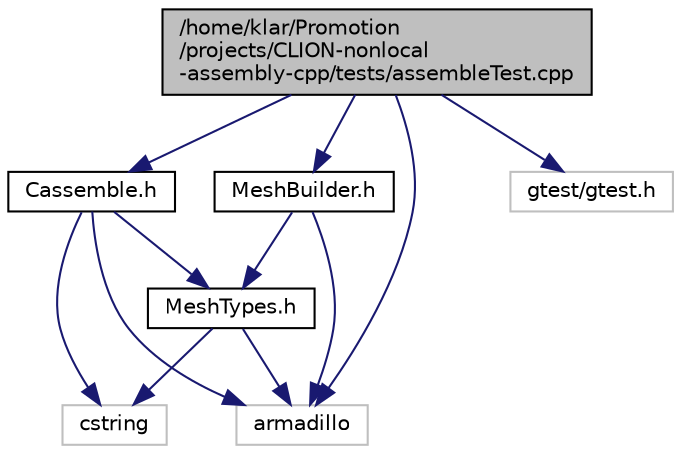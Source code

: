 digraph "/home/klar/Promotion/projects/CLION-nonlocal-assembly-cpp/tests/assembleTest.cpp"
{
  edge [fontname="Helvetica",fontsize="10",labelfontname="Helvetica",labelfontsize="10"];
  node [fontname="Helvetica",fontsize="10",shape=record];
  Node0 [label="/home/klar/Promotion\l/projects/CLION-nonlocal\l-assembly-cpp/tests/assembleTest.cpp",height=0.2,width=0.4,color="black", fillcolor="grey75", style="filled", fontcolor="black"];
  Node0 -> Node1 [color="midnightblue",fontsize="10",style="solid",fontname="Helvetica"];
  Node1 [label="Cassemble.h",height=0.2,width=0.4,color="black", fillcolor="white", style="filled",URL="$_cassemble_8h.html"];
  Node1 -> Node2 [color="midnightblue",fontsize="10",style="solid",fontname="Helvetica"];
  Node2 [label="armadillo",height=0.2,width=0.4,color="grey75", fillcolor="white", style="filled"];
  Node1 -> Node3 [color="midnightblue",fontsize="10",style="solid",fontname="Helvetica"];
  Node3 [label="MeshTypes.h",height=0.2,width=0.4,color="black", fillcolor="white", style="filled",URL="$_mesh_types_8h.html"];
  Node3 -> Node2 [color="midnightblue",fontsize="10",style="solid",fontname="Helvetica"];
  Node3 -> Node4 [color="midnightblue",fontsize="10",style="solid",fontname="Helvetica"];
  Node4 [label="cstring",height=0.2,width=0.4,color="grey75", fillcolor="white", style="filled"];
  Node1 -> Node4 [color="midnightblue",fontsize="10",style="solid",fontname="Helvetica"];
  Node0 -> Node5 [color="midnightblue",fontsize="10",style="solid",fontname="Helvetica"];
  Node5 [label="MeshBuilder.h",height=0.2,width=0.4,color="black", fillcolor="white", style="filled",URL="$_mesh_builder_8h.html"];
  Node5 -> Node2 [color="midnightblue",fontsize="10",style="solid",fontname="Helvetica"];
  Node5 -> Node3 [color="midnightblue",fontsize="10",style="solid",fontname="Helvetica"];
  Node0 -> Node2 [color="midnightblue",fontsize="10",style="solid",fontname="Helvetica"];
  Node0 -> Node6 [color="midnightblue",fontsize="10",style="solid",fontname="Helvetica"];
  Node6 [label="gtest/gtest.h",height=0.2,width=0.4,color="grey75", fillcolor="white", style="filled"];
}
